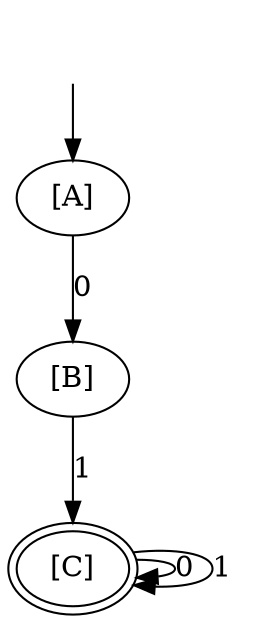 digraph "M3" {
	_nil [style="invis"];
	_nil -> "[A]" [label=""];
	"[C]" [peripheries=2];
	"[A]" -> "[B]" [label=0];
	"[B]" -> "[C]" [label=1];
	"[C]" -> "[C]" [label=0];
	"[C]" -> "[C]" [label=1];
}
